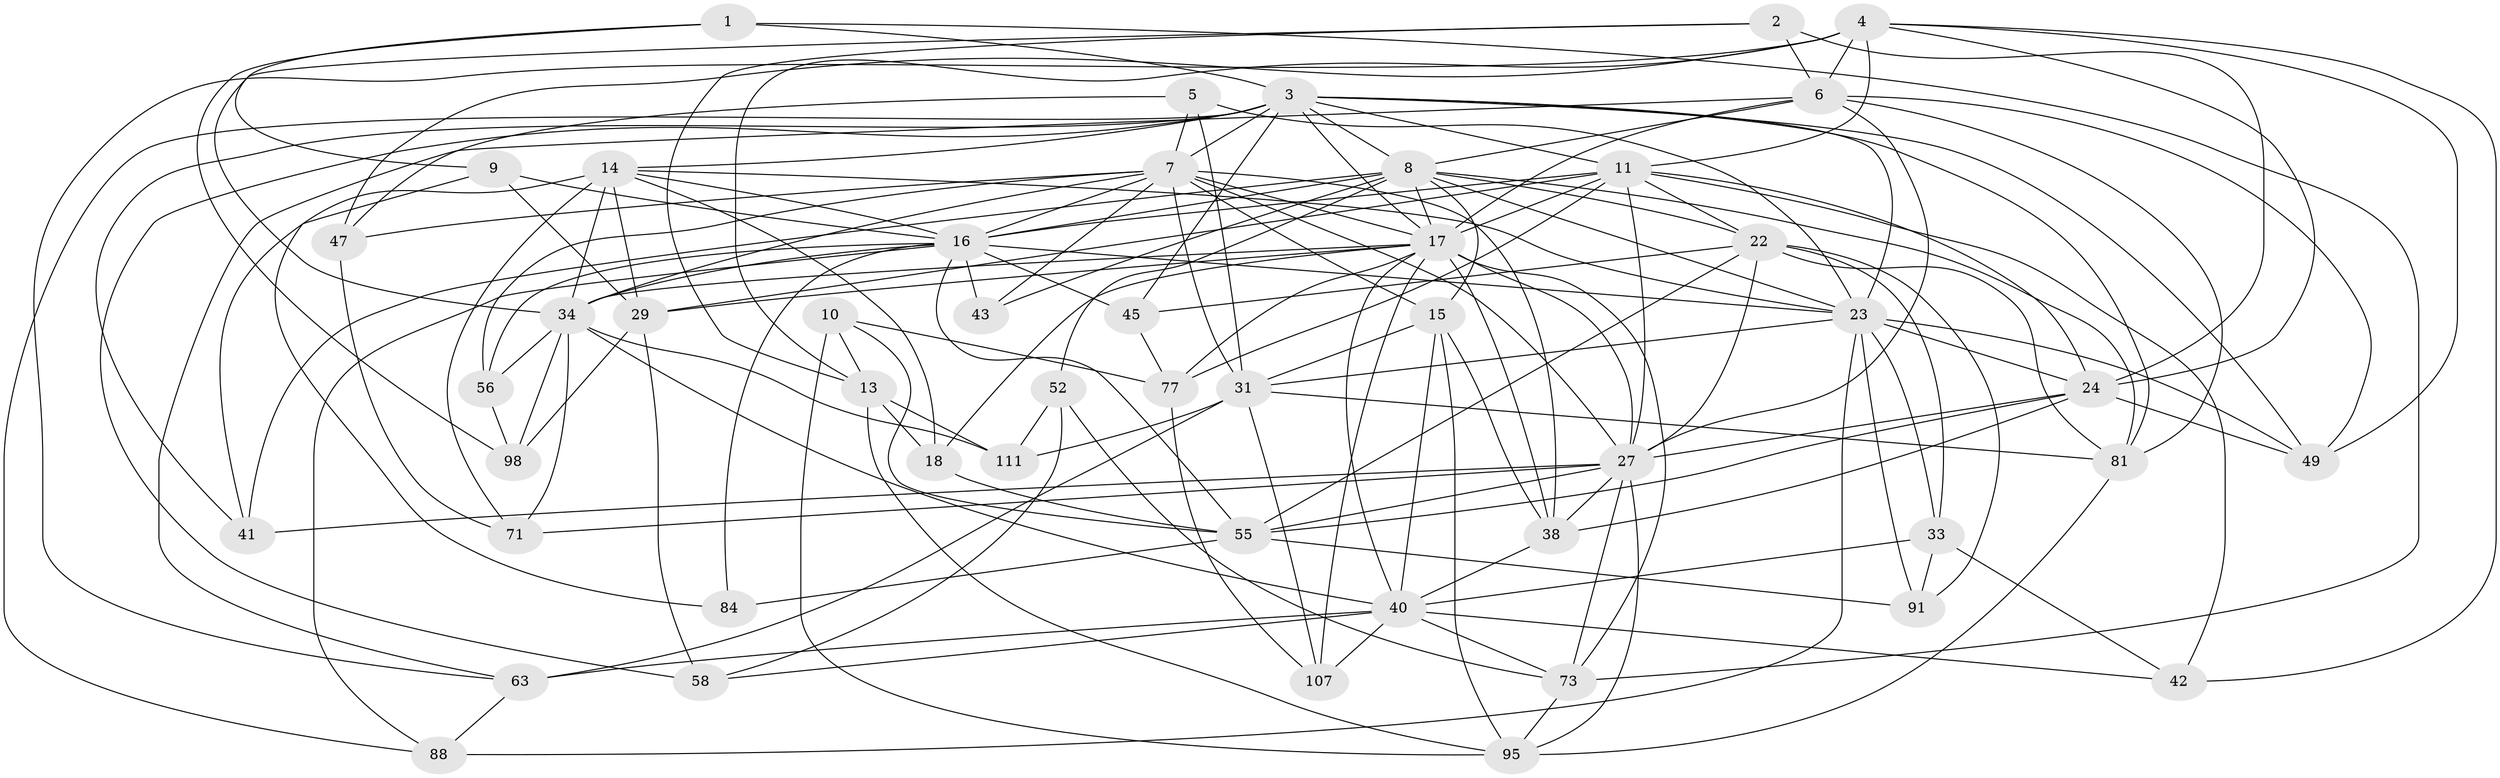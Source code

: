 // original degree distribution, {4: 1.0}
// Generated by graph-tools (version 1.1) at 2025/20/03/04/25 18:20:51]
// undirected, 49 vertices, 158 edges
graph export_dot {
graph [start="1"]
  node [color=gray90,style=filled];
  1;
  2;
  3 [super="+74+37+69+53"];
  4 [super="+106+100"];
  5;
  6 [super="+48+30"];
  7 [super="+104+79+51"];
  8 [super="+20+78+66"];
  9;
  10;
  11 [super="+12+36+87"];
  13 [super="+46"];
  14 [super="+110+26"];
  15 [super="+25+54"];
  16 [super="+28+19+21+103"];
  17 [super="+123+99+32"];
  18;
  22 [super="+92+59"];
  23 [super="+44+39+72+75"];
  24 [super="+62"];
  27 [super="+57+70"];
  29 [super="+35"];
  31 [super="+115+67"];
  33 [super="+83+86"];
  34 [super="+102+89"];
  38 [super="+61"];
  40 [super="+64+85+65"];
  41;
  42;
  43;
  45;
  47;
  49 [super="+108"];
  52;
  55 [super="+68+60"];
  56;
  58;
  63 [super="+94"];
  71;
  73 [super="+76"];
  77 [super="+97"];
  81 [super="+82"];
  84;
  88;
  91;
  95 [super="+109"];
  98;
  107;
  111;
  1 -- 98;
  1 -- 9;
  1 -- 3;
  1 -- 73;
  2 -- 13;
  2 -- 34;
  2 -- 6;
  2 -- 24;
  3 -- 49;
  3 -- 14;
  3 -- 88;
  3 -- 81;
  3 -- 11;
  3 -- 7;
  3 -- 8 [weight=2];
  3 -- 41;
  3 -- 58;
  3 -- 45;
  3 -- 17;
  3 -- 23;
  4 -- 11;
  4 -- 24;
  4 -- 49;
  4 -- 42;
  4 -- 6;
  4 -- 47;
  4 -- 13;
  4 -- 63;
  5 -- 47;
  5 -- 31;
  5 -- 23;
  5 -- 7;
  6 -- 17;
  6 -- 81;
  6 -- 49;
  6 -- 63;
  6 -- 8;
  6 -- 27;
  7 -- 34;
  7 -- 47;
  7 -- 17;
  7 -- 38;
  7 -- 56;
  7 -- 43;
  7 -- 31;
  7 -- 27;
  7 -- 16;
  7 -- 15;
  8 -- 41;
  8 -- 16;
  8 -- 81;
  8 -- 43;
  8 -- 15;
  8 -- 17;
  8 -- 52;
  8 -- 22;
  8 -- 23;
  9 -- 84;
  9 -- 29;
  9 -- 16;
  10 -- 95;
  10 -- 55;
  10 -- 13;
  10 -- 77;
  11 -- 27;
  11 -- 42;
  11 -- 22;
  11 -- 77;
  11 -- 16;
  11 -- 17;
  11 -- 29;
  11 -- 24;
  13 -- 18;
  13 -- 111;
  13 -- 95;
  14 -- 34;
  14 -- 18;
  14 -- 23;
  14 -- 41;
  14 -- 29;
  14 -- 71;
  14 -- 16;
  15 -- 38;
  15 -- 31 [weight=2];
  15 -- 95;
  15 -- 40 [weight=2];
  16 -- 84;
  16 -- 23;
  16 -- 43 [weight=2];
  16 -- 45;
  16 -- 56;
  16 -- 88;
  16 -- 34;
  16 -- 55;
  17 -- 34;
  17 -- 18;
  17 -- 73;
  17 -- 38 [weight=2];
  17 -- 77 [weight=2];
  17 -- 27;
  17 -- 107;
  17 -- 29;
  17 -- 40;
  18 -- 55;
  22 -- 81;
  22 -- 91;
  22 -- 55;
  22 -- 45;
  22 -- 33;
  22 -- 27;
  23 -- 88;
  23 -- 33 [weight=3];
  23 -- 91;
  23 -- 49 [weight=2];
  23 -- 31;
  23 -- 24;
  24 -- 27;
  24 -- 49;
  24 -- 38;
  24 -- 55;
  27 -- 55 [weight=2];
  27 -- 73;
  27 -- 71;
  27 -- 38 [weight=2];
  27 -- 41;
  27 -- 95;
  29 -- 58;
  29 -- 98;
  31 -- 111;
  31 -- 107;
  31 -- 81;
  31 -- 63 [weight=2];
  33 -- 91;
  33 -- 42;
  33 -- 40 [weight=2];
  34 -- 40;
  34 -- 111;
  34 -- 98;
  34 -- 71;
  34 -- 56;
  38 -- 40;
  40 -- 63;
  40 -- 73;
  40 -- 107;
  40 -- 58;
  40 -- 42;
  45 -- 77;
  47 -- 71;
  52 -- 58;
  52 -- 73;
  52 -- 111;
  55 -- 84 [weight=2];
  55 -- 91;
  56 -- 98;
  63 -- 88;
  73 -- 95;
  77 -- 107;
  81 -- 95;
}
